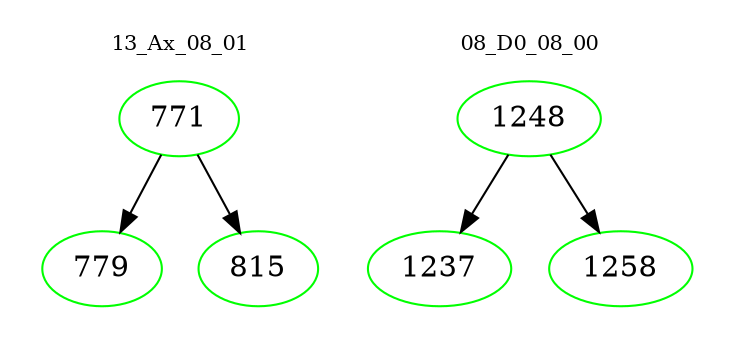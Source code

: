 digraph{
subgraph cluster_0 {
color = white
label = "13_Ax_08_01";
fontsize=10;
T0_771 [label="771", color="green"]
T0_771 -> T0_779 [color="black"]
T0_779 [label="779", color="green"]
T0_771 -> T0_815 [color="black"]
T0_815 [label="815", color="green"]
}
subgraph cluster_1 {
color = white
label = "08_D0_08_00";
fontsize=10;
T1_1248 [label="1248", color="green"]
T1_1248 -> T1_1237 [color="black"]
T1_1237 [label="1237", color="green"]
T1_1248 -> T1_1258 [color="black"]
T1_1258 [label="1258", color="green"]
}
}
